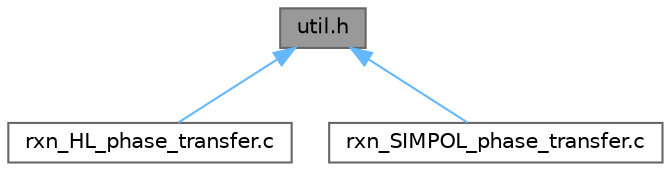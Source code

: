 digraph "util.h"
{
 // LATEX_PDF_SIZE
  bgcolor="transparent";
  edge [fontname=Helvetica,fontsize=10,labelfontname=Helvetica,labelfontsize=10];
  node [fontname=Helvetica,fontsize=10,shape=box,height=0.2,width=0.4];
  Node1 [label="util.h",height=0.2,width=0.4,color="gray40", fillcolor="grey60", style="filled", fontcolor="black",tooltip="Utility functions and commonly used science property calculators."];
  Node1 -> Node2 [dir="back",color="steelblue1",style="solid"];
  Node2 [label="rxn_HL_phase_transfer.c",height=0.2,width=0.4,color="grey40", fillcolor="white", style="filled",URL="$rxn___h_l__phase__transfer_8c.html",tooltip="Phase Transfer reaction solver functions."];
  Node1 -> Node3 [dir="back",color="steelblue1",style="solid"];
  Node3 [label="rxn_SIMPOL_phase_transfer.c",height=0.2,width=0.4,color="grey40", fillcolor="white", style="filled",URL="$rxn___s_i_m_p_o_l__phase__transfer_8c.html",tooltip="Phase Transfer reaction solver functions."];
}

